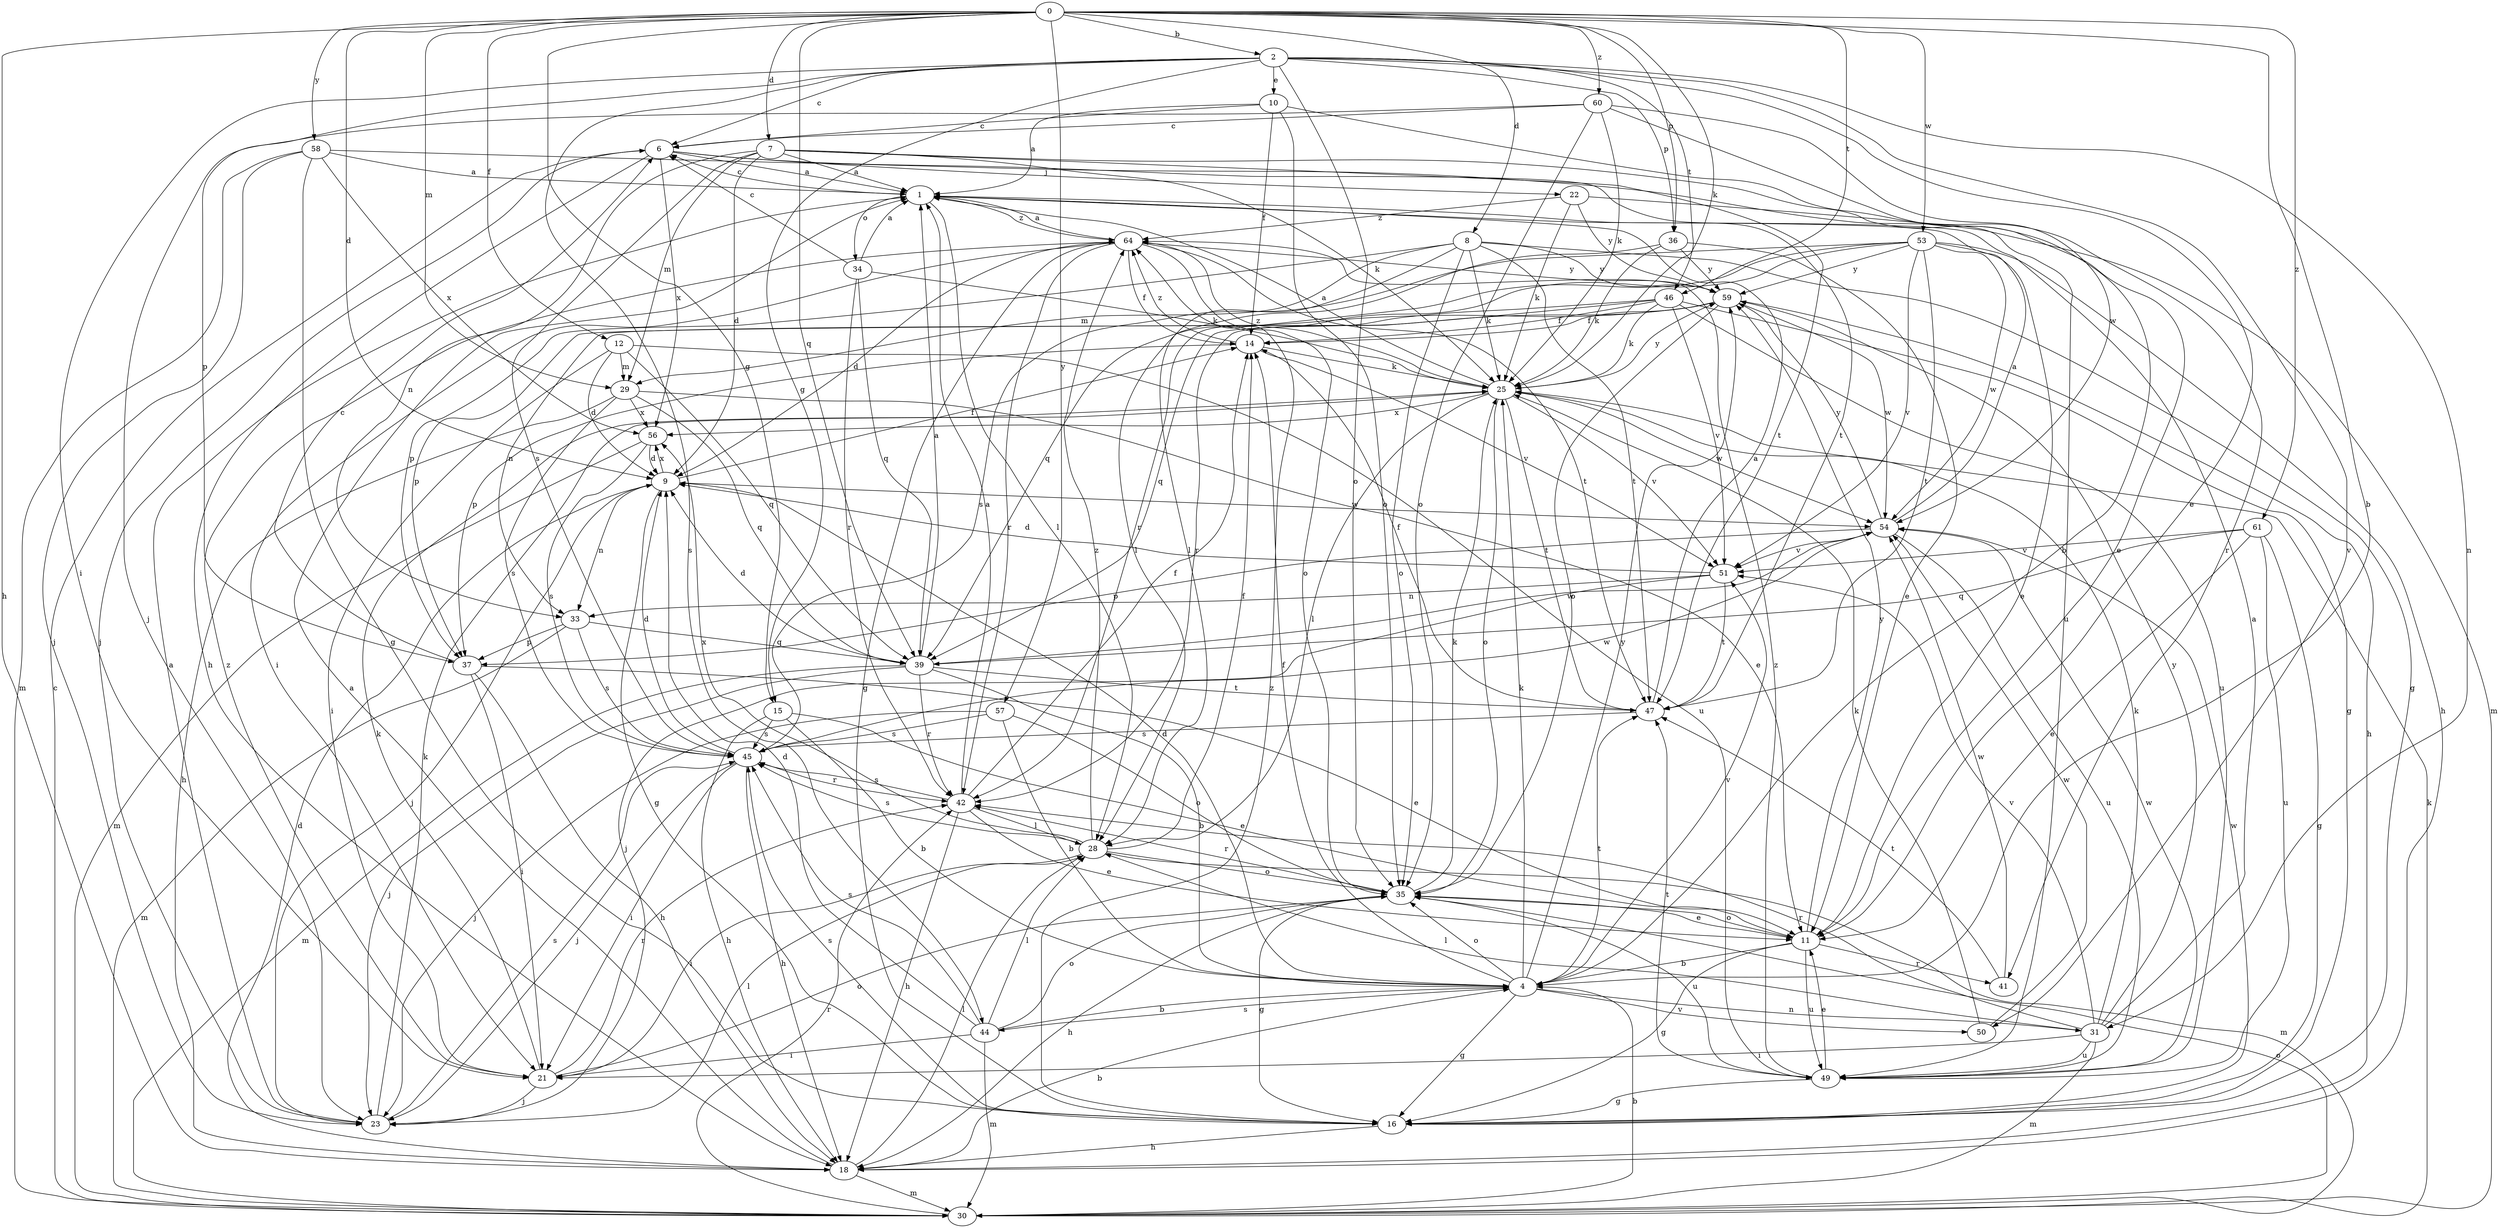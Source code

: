 strict digraph  {
0;
1;
2;
4;
6;
7;
8;
9;
10;
11;
12;
14;
15;
16;
18;
21;
22;
23;
25;
28;
29;
30;
31;
33;
34;
35;
36;
37;
39;
41;
42;
44;
45;
46;
47;
49;
50;
51;
53;
54;
56;
57;
58;
59;
60;
61;
64;
0 -> 2  [label=b];
0 -> 4  [label=b];
0 -> 7  [label=d];
0 -> 8  [label=d];
0 -> 9  [label=d];
0 -> 12  [label=f];
0 -> 15  [label=g];
0 -> 18  [label=h];
0 -> 25  [label=k];
0 -> 29  [label=m];
0 -> 36  [label=p];
0 -> 39  [label=q];
0 -> 46  [label=t];
0 -> 53  [label=w];
0 -> 57  [label=y];
0 -> 58  [label=y];
0 -> 60  [label=z];
0 -> 61  [label=z];
1 -> 6  [label=c];
1 -> 28  [label=l];
1 -> 34  [label=o];
1 -> 64  [label=z];
2 -> 6  [label=c];
2 -> 10  [label=e];
2 -> 11  [label=e];
2 -> 15  [label=g];
2 -> 21  [label=i];
2 -> 31  [label=n];
2 -> 35  [label=o];
2 -> 36  [label=p];
2 -> 37  [label=p];
2 -> 44  [label=s];
2 -> 46  [label=t];
2 -> 50  [label=v];
4 -> 9  [label=d];
4 -> 14  [label=f];
4 -> 16  [label=g];
4 -> 25  [label=k];
4 -> 31  [label=n];
4 -> 35  [label=o];
4 -> 44  [label=s];
4 -> 47  [label=t];
4 -> 50  [label=v];
4 -> 51  [label=v];
4 -> 59  [label=y];
6 -> 1  [label=a];
6 -> 18  [label=h];
6 -> 22  [label=j];
6 -> 23  [label=j];
6 -> 47  [label=t];
6 -> 56  [label=x];
7 -> 1  [label=a];
7 -> 9  [label=d];
7 -> 11  [label=e];
7 -> 25  [label=k];
7 -> 29  [label=m];
7 -> 33  [label=n];
7 -> 45  [label=s];
7 -> 47  [label=t];
8 -> 16  [label=g];
8 -> 25  [label=k];
8 -> 28  [label=l];
8 -> 29  [label=m];
8 -> 35  [label=o];
8 -> 37  [label=p];
8 -> 47  [label=t];
8 -> 59  [label=y];
9 -> 14  [label=f];
9 -> 16  [label=g];
9 -> 23  [label=j];
9 -> 33  [label=n];
9 -> 54  [label=w];
9 -> 56  [label=x];
10 -> 1  [label=a];
10 -> 6  [label=c];
10 -> 14  [label=f];
10 -> 35  [label=o];
10 -> 41  [label=r];
11 -> 4  [label=b];
11 -> 16  [label=g];
11 -> 35  [label=o];
11 -> 41  [label=r];
11 -> 49  [label=u];
11 -> 59  [label=y];
12 -> 9  [label=d];
12 -> 21  [label=i];
12 -> 29  [label=m];
12 -> 39  [label=q];
12 -> 49  [label=u];
14 -> 25  [label=k];
14 -> 37  [label=p];
14 -> 51  [label=v];
14 -> 64  [label=z];
15 -> 4  [label=b];
15 -> 11  [label=e];
15 -> 18  [label=h];
15 -> 45  [label=s];
16 -> 18  [label=h];
16 -> 45  [label=s];
16 -> 54  [label=w];
16 -> 64  [label=z];
18 -> 1  [label=a];
18 -> 4  [label=b];
18 -> 9  [label=d];
18 -> 28  [label=l];
18 -> 30  [label=m];
21 -> 23  [label=j];
21 -> 25  [label=k];
21 -> 35  [label=o];
21 -> 42  [label=r];
21 -> 64  [label=z];
22 -> 25  [label=k];
22 -> 30  [label=m];
22 -> 59  [label=y];
22 -> 64  [label=z];
23 -> 1  [label=a];
23 -> 25  [label=k];
23 -> 28  [label=l];
23 -> 45  [label=s];
25 -> 1  [label=a];
25 -> 28  [label=l];
25 -> 35  [label=o];
25 -> 47  [label=t];
25 -> 51  [label=v];
25 -> 54  [label=w];
25 -> 56  [label=x];
25 -> 59  [label=y];
25 -> 64  [label=z];
28 -> 14  [label=f];
28 -> 21  [label=i];
28 -> 30  [label=m];
28 -> 35  [label=o];
28 -> 45  [label=s];
28 -> 56  [label=x];
28 -> 64  [label=z];
29 -> 11  [label=e];
29 -> 18  [label=h];
29 -> 39  [label=q];
29 -> 45  [label=s];
29 -> 56  [label=x];
30 -> 4  [label=b];
30 -> 6  [label=c];
30 -> 25  [label=k];
30 -> 35  [label=o];
30 -> 42  [label=r];
31 -> 1  [label=a];
31 -> 21  [label=i];
31 -> 25  [label=k];
31 -> 28  [label=l];
31 -> 30  [label=m];
31 -> 42  [label=r];
31 -> 49  [label=u];
31 -> 51  [label=v];
31 -> 59  [label=y];
33 -> 30  [label=m];
33 -> 37  [label=p];
33 -> 39  [label=q];
33 -> 45  [label=s];
34 -> 1  [label=a];
34 -> 6  [label=c];
34 -> 25  [label=k];
34 -> 39  [label=q];
34 -> 42  [label=r];
35 -> 11  [label=e];
35 -> 16  [label=g];
35 -> 18  [label=h];
35 -> 25  [label=k];
35 -> 42  [label=r];
35 -> 49  [label=u];
36 -> 11  [label=e];
36 -> 25  [label=k];
36 -> 28  [label=l];
36 -> 59  [label=y];
37 -> 6  [label=c];
37 -> 11  [label=e];
37 -> 18  [label=h];
37 -> 21  [label=i];
39 -> 1  [label=a];
39 -> 4  [label=b];
39 -> 9  [label=d];
39 -> 23  [label=j];
39 -> 30  [label=m];
39 -> 42  [label=r];
39 -> 47  [label=t];
39 -> 54  [label=w];
41 -> 47  [label=t];
41 -> 54  [label=w];
42 -> 1  [label=a];
42 -> 11  [label=e];
42 -> 14  [label=f];
42 -> 18  [label=h];
42 -> 28  [label=l];
42 -> 45  [label=s];
44 -> 4  [label=b];
44 -> 9  [label=d];
44 -> 21  [label=i];
44 -> 28  [label=l];
44 -> 30  [label=m];
44 -> 35  [label=o];
44 -> 45  [label=s];
45 -> 9  [label=d];
45 -> 18  [label=h];
45 -> 21  [label=i];
45 -> 23  [label=j];
45 -> 42  [label=r];
45 -> 54  [label=w];
46 -> 14  [label=f];
46 -> 16  [label=g];
46 -> 25  [label=k];
46 -> 39  [label=q];
46 -> 42  [label=r];
46 -> 49  [label=u];
46 -> 51  [label=v];
47 -> 1  [label=a];
47 -> 14  [label=f];
47 -> 45  [label=s];
49 -> 11  [label=e];
49 -> 16  [label=g];
49 -> 47  [label=t];
49 -> 54  [label=w];
49 -> 64  [label=z];
50 -> 25  [label=k];
50 -> 54  [label=w];
51 -> 9  [label=d];
51 -> 23  [label=j];
51 -> 33  [label=n];
51 -> 47  [label=t];
53 -> 11  [label=e];
53 -> 18  [label=h];
53 -> 39  [label=q];
53 -> 42  [label=r];
53 -> 45  [label=s];
53 -> 47  [label=t];
53 -> 51  [label=v];
53 -> 54  [label=w];
53 -> 59  [label=y];
54 -> 1  [label=a];
54 -> 37  [label=p];
54 -> 49  [label=u];
54 -> 51  [label=v];
54 -> 59  [label=y];
56 -> 9  [label=d];
56 -> 30  [label=m];
56 -> 45  [label=s];
57 -> 4  [label=b];
57 -> 23  [label=j];
57 -> 35  [label=o];
57 -> 45  [label=s];
58 -> 1  [label=a];
58 -> 16  [label=g];
58 -> 23  [label=j];
58 -> 30  [label=m];
58 -> 49  [label=u];
58 -> 56  [label=x];
59 -> 14  [label=f];
59 -> 18  [label=h];
59 -> 33  [label=n];
59 -> 35  [label=o];
59 -> 37  [label=p];
59 -> 54  [label=w];
60 -> 4  [label=b];
60 -> 6  [label=c];
60 -> 23  [label=j];
60 -> 25  [label=k];
60 -> 35  [label=o];
60 -> 54  [label=w];
61 -> 11  [label=e];
61 -> 16  [label=g];
61 -> 39  [label=q];
61 -> 49  [label=u];
61 -> 51  [label=v];
64 -> 1  [label=a];
64 -> 9  [label=d];
64 -> 14  [label=f];
64 -> 16  [label=g];
64 -> 21  [label=i];
64 -> 35  [label=o];
64 -> 42  [label=r];
64 -> 47  [label=t];
64 -> 59  [label=y];
}
